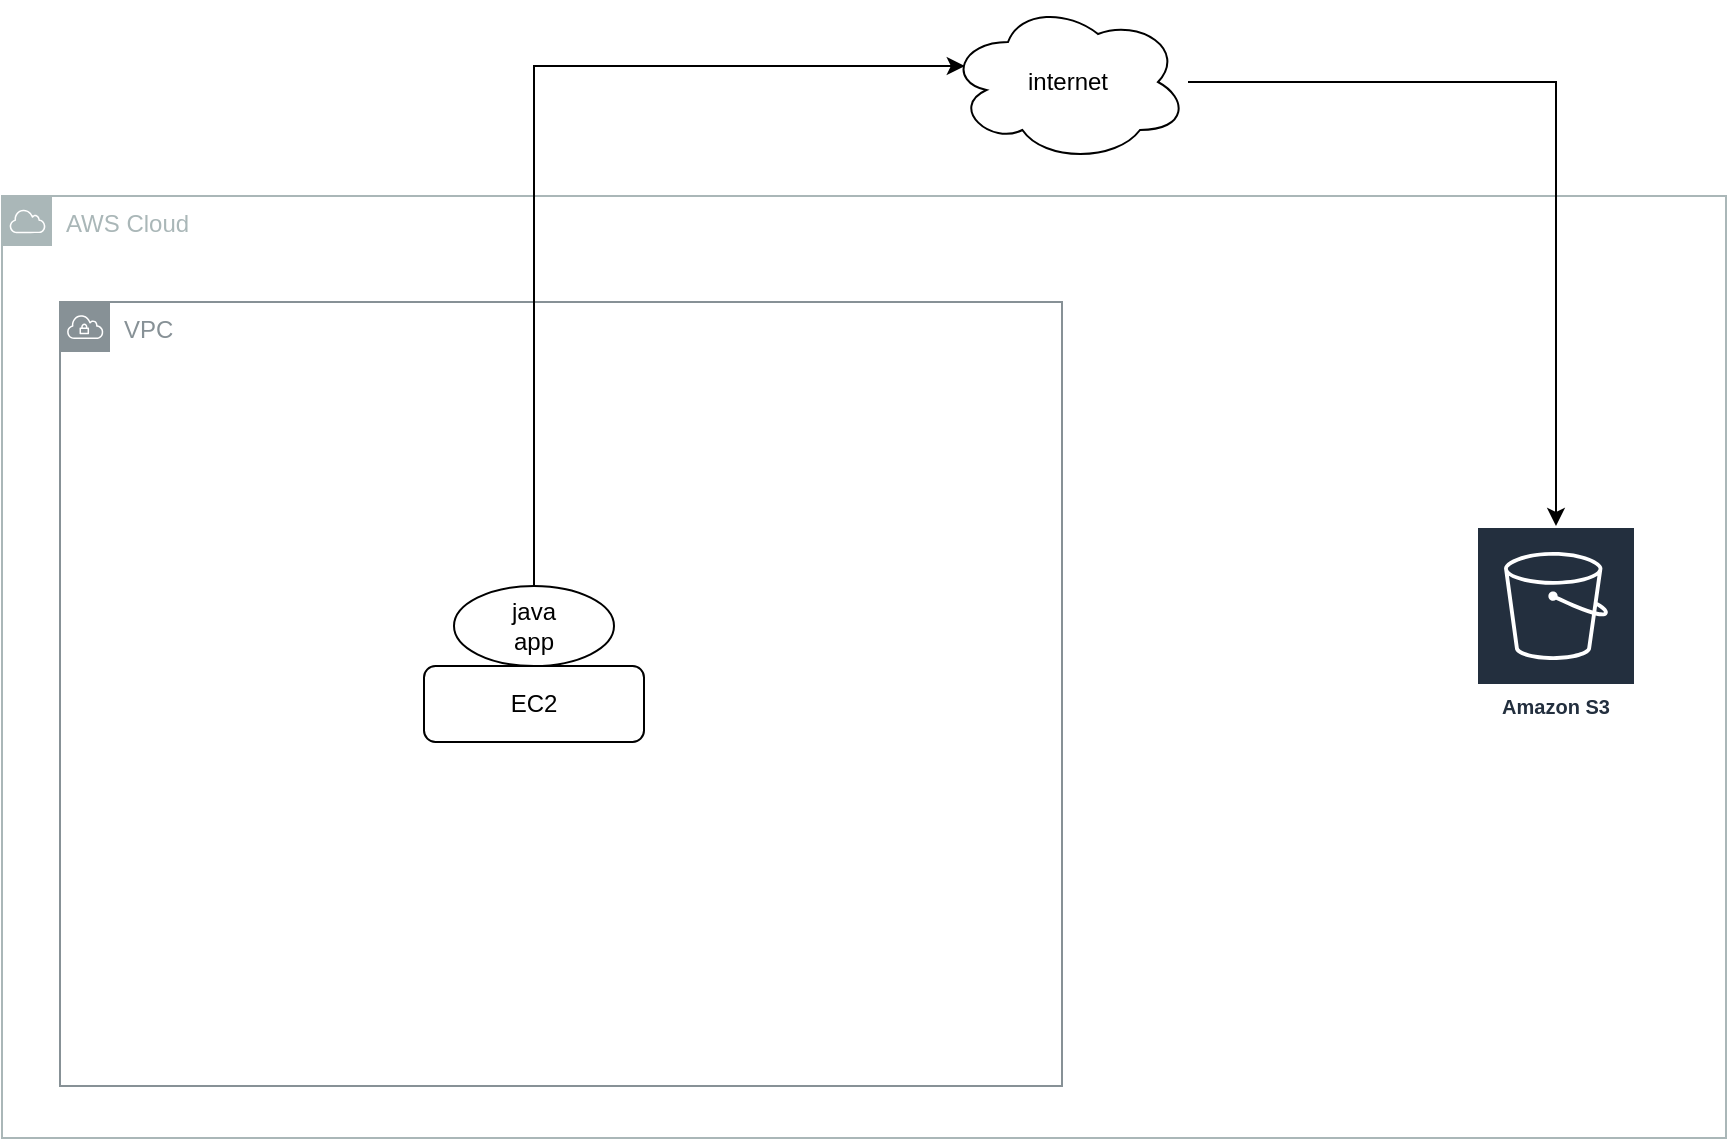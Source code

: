 <mxfile version="15.8.8" type="device"><diagram id="c-60M4BHebr1lxJbTFZv" name="Page-1"><mxGraphModel dx="1586" dy="989" grid="0" gridSize="10" guides="1" tooltips="1" connect="1" arrows="1" fold="1" page="0" pageScale="1" pageWidth="827" pageHeight="1169" math="0" shadow="0"><root><mxCell id="0"/><mxCell id="1" parent="0"/><mxCell id="CT5Vfog-gOG1P7sNe6dJ-2" value="AWS Cloud" style="sketch=0;outlineConnect=0;gradientColor=none;html=1;whiteSpace=wrap;fontSize=12;fontStyle=0;shape=mxgraph.aws4.group;grIcon=mxgraph.aws4.group_aws_cloud;strokeColor=#AAB7B8;fillColor=none;verticalAlign=top;align=left;spacingLeft=30;fontColor=#AAB7B8;dashed=0;" vertex="1" parent="1"><mxGeometry x="-59" y="48" width="862" height="471" as="geometry"/></mxCell><mxCell id="CT5Vfog-gOG1P7sNe6dJ-3" value="VPC" style="sketch=0;outlineConnect=0;gradientColor=none;html=1;whiteSpace=wrap;fontSize=12;fontStyle=0;shape=mxgraph.aws4.group;grIcon=mxgraph.aws4.group_vpc;strokeColor=#879196;fillColor=none;verticalAlign=top;align=left;spacingLeft=30;fontColor=#879196;dashed=0;" vertex="1" parent="1"><mxGeometry x="-30" y="101" width="501" height="392" as="geometry"/></mxCell><mxCell id="CT5Vfog-gOG1P7sNe6dJ-4" value="Amazon S3" style="sketch=0;outlineConnect=0;fontColor=#232F3E;gradientColor=none;strokeColor=#ffffff;fillColor=#232F3E;dashed=0;verticalLabelPosition=middle;verticalAlign=bottom;align=center;html=1;whiteSpace=wrap;fontSize=10;fontStyle=1;spacing=3;shape=mxgraph.aws4.productIcon;prIcon=mxgraph.aws4.s3;" vertex="1" parent="1"><mxGeometry x="678" y="213" width="80" height="100" as="geometry"/></mxCell><mxCell id="CT5Vfog-gOG1P7sNe6dJ-5" value="EC2" style="rounded=1;whiteSpace=wrap;html=1;" vertex="1" parent="1"><mxGeometry x="152" y="283" width="110" height="38" as="geometry"/></mxCell><mxCell id="CT5Vfog-gOG1P7sNe6dJ-9" style="edgeStyle=orthogonalEdgeStyle;rounded=0;orthogonalLoop=1;jettySize=auto;html=1;entryX=0.07;entryY=0.4;entryDx=0;entryDy=0;entryPerimeter=0;" edge="1" parent="1" source="CT5Vfog-gOG1P7sNe6dJ-6" target="CT5Vfog-gOG1P7sNe6dJ-8"><mxGeometry relative="1" as="geometry"><Array as="points"><mxPoint x="207" y="-17"/></Array></mxGeometry></mxCell><mxCell id="CT5Vfog-gOG1P7sNe6dJ-6" value="java&lt;br&gt;app" style="ellipse;whiteSpace=wrap;html=1;" vertex="1" parent="1"><mxGeometry x="167" y="243" width="80" height="40" as="geometry"/></mxCell><mxCell id="CT5Vfog-gOG1P7sNe6dJ-10" style="edgeStyle=orthogonalEdgeStyle;rounded=0;orthogonalLoop=1;jettySize=auto;html=1;" edge="1" parent="1" source="CT5Vfog-gOG1P7sNe6dJ-8" target="CT5Vfog-gOG1P7sNe6dJ-4"><mxGeometry relative="1" as="geometry"/></mxCell><mxCell id="CT5Vfog-gOG1P7sNe6dJ-8" value="internet" style="ellipse;shape=cloud;whiteSpace=wrap;html=1;" vertex="1" parent="1"><mxGeometry x="414" y="-49" width="120" height="80" as="geometry"/></mxCell></root></mxGraphModel></diagram></mxfile>